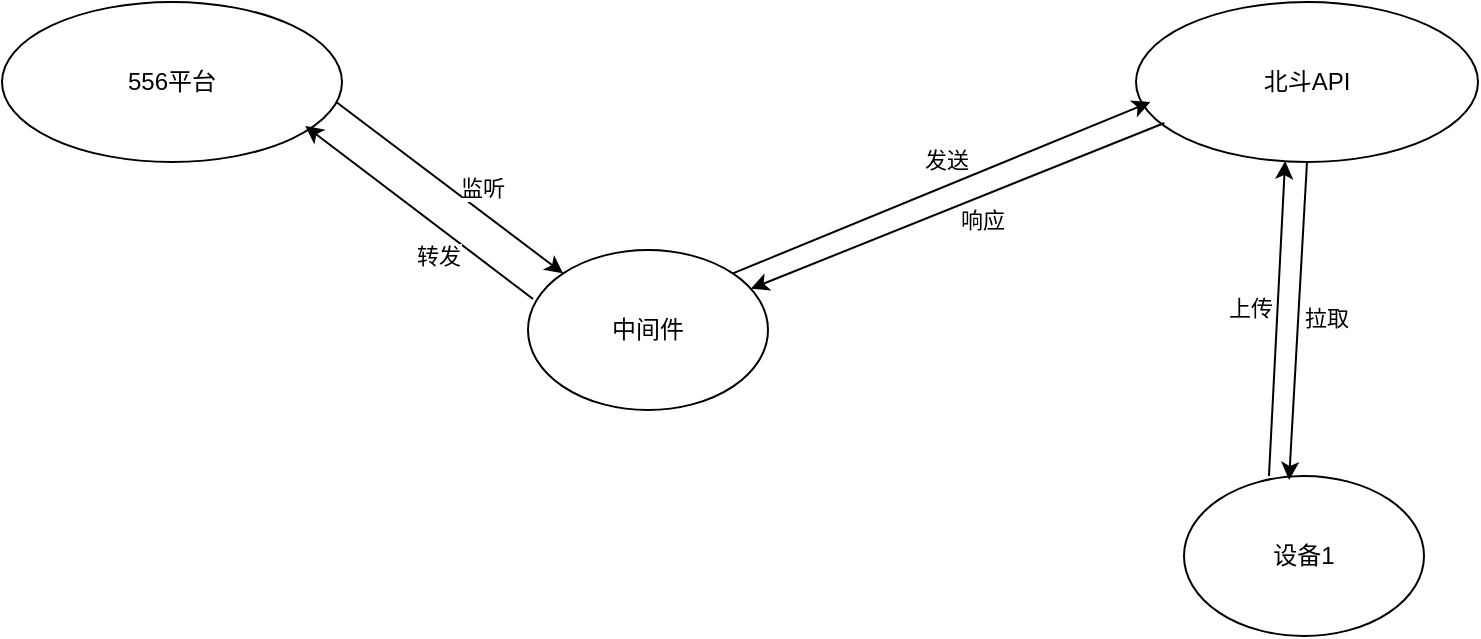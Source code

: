 <mxfile version="26.2.13">
  <diagram id="5jEfxVwqZtwkkLB00oML" name="Page-1">
    <mxGraphModel dx="1748" dy="971" grid="0" gridSize="10" guides="1" tooltips="1" connect="1" arrows="1" fold="1" page="0" pageScale="1" pageWidth="827" pageHeight="1169" math="0" shadow="0">
      <root>
        <mxCell id="0" />
        <mxCell id="1" parent="0" />
        <mxCell id="sxp22dgJaoITWx5tHbdO-2" value="北斗API" style="ellipse;whiteSpace=wrap;html=1;" parent="1" vertex="1">
          <mxGeometry x="39" y="-247" width="171" height="80" as="geometry" />
        </mxCell>
        <mxCell id="sxp22dgJaoITWx5tHbdO-3" value="设备1" style="ellipse;whiteSpace=wrap;html=1;" parent="1" vertex="1">
          <mxGeometry x="63" y="-10" width="120" height="80" as="geometry" />
        </mxCell>
        <mxCell id="sxp22dgJaoITWx5tHbdO-5" value="中间件" style="ellipse;whiteSpace=wrap;html=1;" parent="1" vertex="1">
          <mxGeometry x="-265" y="-123" width="120" height="80" as="geometry" />
        </mxCell>
        <mxCell id="sxp22dgJaoITWx5tHbdO-6" value="556平台" style="ellipse;whiteSpace=wrap;html=1;" parent="1" vertex="1">
          <mxGeometry x="-528" y="-247" width="170" height="80" as="geometry" />
        </mxCell>
        <mxCell id="sxp22dgJaoITWx5tHbdO-9" value="" style="endArrow=classic;html=1;rounded=0;entryX=0.892;entryY=0.775;entryDx=0;entryDy=0;entryPerimeter=0;exitX=0.021;exitY=0.306;exitDx=0;exitDy=0;exitPerimeter=0;" parent="1" source="sxp22dgJaoITWx5tHbdO-5" target="sxp22dgJaoITWx5tHbdO-6" edge="1">
          <mxGeometry width="50" height="50" relative="1" as="geometry">
            <mxPoint x="-451" y="-36" as="sourcePoint" />
            <mxPoint x="-401" y="-86" as="targetPoint" />
          </mxGeometry>
        </mxCell>
        <mxCell id="sxp22dgJaoITWx5tHbdO-20" value="转发" style="edgeLabel;html=1;align=center;verticalAlign=middle;resizable=0;points=[];" parent="sxp22dgJaoITWx5tHbdO-9" vertex="1" connectable="0">
          <mxGeometry x="-0.15" y="-1" relative="1" as="geometry">
            <mxPoint y="16" as="offset" />
          </mxGeometry>
        </mxCell>
        <mxCell id="sxp22dgJaoITWx5tHbdO-10" value="" style="endArrow=classic;html=1;rounded=0;exitX=0.983;exitY=0.625;exitDx=0;exitDy=0;exitPerimeter=0;entryX=0;entryY=0;entryDx=0;entryDy=0;" parent="1" source="sxp22dgJaoITWx5tHbdO-6" target="sxp22dgJaoITWx5tHbdO-5" edge="1">
          <mxGeometry width="50" height="50" relative="1" as="geometry">
            <mxPoint x="-426" y="-15" as="sourcePoint" />
            <mxPoint x="-255" y="-111" as="targetPoint" />
          </mxGeometry>
        </mxCell>
        <mxCell id="sxp22dgJaoITWx5tHbdO-19" value="监听" style="edgeLabel;html=1;align=center;verticalAlign=middle;resizable=0;points=[];" parent="sxp22dgJaoITWx5tHbdO-10" vertex="1" connectable="0">
          <mxGeometry x="0.289" y="-1" relative="1" as="geometry">
            <mxPoint y="-13" as="offset" />
          </mxGeometry>
        </mxCell>
        <mxCell id="sxp22dgJaoITWx5tHbdO-13" value="" style="endArrow=classic;html=1;rounded=0;entryX=0.436;entryY=0.994;entryDx=0;entryDy=0;exitX=0.354;exitY=0;exitDx=0;exitDy=0;exitPerimeter=0;entryPerimeter=0;" parent="1" source="sxp22dgJaoITWx5tHbdO-3" target="sxp22dgJaoITWx5tHbdO-2" edge="1">
          <mxGeometry width="50" height="50" relative="1" as="geometry">
            <mxPoint x="209" y="-57" as="sourcePoint" />
            <mxPoint x="104" y="-141" as="targetPoint" />
          </mxGeometry>
        </mxCell>
        <mxCell id="sxp22dgJaoITWx5tHbdO-27" value="上传" style="edgeLabel;html=1;align=center;verticalAlign=middle;resizable=0;points=[];" parent="sxp22dgJaoITWx5tHbdO-13" vertex="1" connectable="0">
          <mxGeometry x="0.069" y="2" relative="1" as="geometry">
            <mxPoint x="-12" as="offset" />
          </mxGeometry>
        </mxCell>
        <mxCell id="sxp22dgJaoITWx5tHbdO-14" value="" style="endArrow=classic;html=1;rounded=0;exitX=0.5;exitY=1;exitDx=0;exitDy=0;entryX=0.438;entryY=0.025;entryDx=0;entryDy=0;entryPerimeter=0;" parent="1" source="sxp22dgJaoITWx5tHbdO-2" target="sxp22dgJaoITWx5tHbdO-3" edge="1">
          <mxGeometry width="50" height="50" relative="1" as="geometry">
            <mxPoint x="134" y="-170" as="sourcePoint" />
            <mxPoint x="118" y="-17" as="targetPoint" />
          </mxGeometry>
        </mxCell>
        <mxCell id="sxp22dgJaoITWx5tHbdO-26" value="拉取" style="edgeLabel;html=1;align=center;verticalAlign=middle;resizable=0;points=[];" parent="sxp22dgJaoITWx5tHbdO-14" vertex="1" connectable="0">
          <mxGeometry x="-0.021" y="-2" relative="1" as="geometry">
            <mxPoint x="16" as="offset" />
          </mxGeometry>
        </mxCell>
        <mxCell id="sxp22dgJaoITWx5tHbdO-15" value="" style="endArrow=classic;html=1;rounded=0;exitX=0.083;exitY=0.756;exitDx=0;exitDy=0;exitPerimeter=0;" parent="1" source="sxp22dgJaoITWx5tHbdO-2" target="sxp22dgJaoITWx5tHbdO-5" edge="1">
          <mxGeometry width="50" height="50" relative="1" as="geometry">
            <mxPoint x="-4" y="-128" as="sourcePoint" />
            <mxPoint x="-101" y="-208" as="targetPoint" />
          </mxGeometry>
        </mxCell>
        <mxCell id="sxp22dgJaoITWx5tHbdO-21" value="响应" style="edgeLabel;html=1;align=center;verticalAlign=middle;resizable=0;points=[];" parent="sxp22dgJaoITWx5tHbdO-15" vertex="1" connectable="0">
          <mxGeometry x="-0.117" y="-1" relative="1" as="geometry">
            <mxPoint y="13" as="offset" />
          </mxGeometry>
        </mxCell>
        <mxCell id="sxp22dgJaoITWx5tHbdO-16" value="" style="endArrow=classic;html=1;rounded=0;exitX=1;exitY=0;exitDx=0;exitDy=0;entryX=0.042;entryY=0.625;entryDx=0;entryDy=0;entryPerimeter=0;" parent="1" source="sxp22dgJaoITWx5tHbdO-5" target="sxp22dgJaoITWx5tHbdO-2" edge="1">
          <mxGeometry width="50" height="50" relative="1" as="geometry">
            <mxPoint x="-102" y="-226" as="sourcePoint" />
            <mxPoint x="3" y="-140" as="targetPoint" />
          </mxGeometry>
        </mxCell>
        <mxCell id="sxp22dgJaoITWx5tHbdO-24" value="发送" style="edgeLabel;html=1;align=center;verticalAlign=middle;resizable=0;points=[];" parent="sxp22dgJaoITWx5tHbdO-16" vertex="1" connectable="0">
          <mxGeometry x="0.025" y="1" relative="1" as="geometry">
            <mxPoint y="-12" as="offset" />
          </mxGeometry>
        </mxCell>
      </root>
    </mxGraphModel>
  </diagram>
</mxfile>

